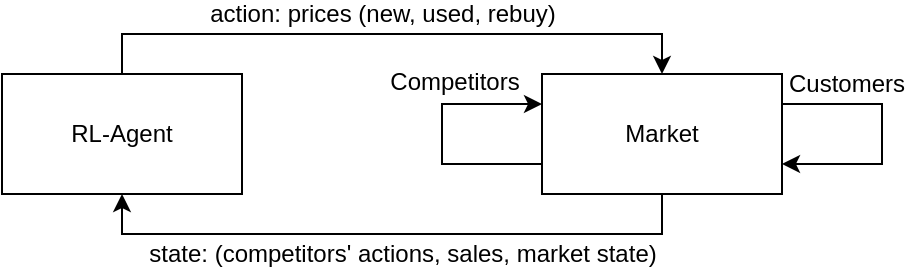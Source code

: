 <mxfile version="12.1.3" type="device" pages="1"><diagram id="XO-nKPHeheKhS2bjR_KM" name="Page-1"><mxGraphModel dx="1408" dy="771" grid="1" gridSize="10" guides="1" tooltips="1" connect="1" arrows="1" fold="1" page="1" pageScale="1" pageWidth="1000" pageHeight="500" math="0" shadow="0"><root><mxCell id="0"/><mxCell id="1" parent="0"/><mxCell id="RlFL9xhXpFc39QPFhBWX-1" style="edgeStyle=orthogonalEdgeStyle;rounded=0;orthogonalLoop=1;jettySize=auto;html=1;entryX=0.5;entryY=1;entryDx=0;entryDy=0;exitX=0.5;exitY=1;exitDx=0;exitDy=0;" parent="1" source="RlFL9xhXpFc39QPFhBWX-7" target="RlFL9xhXpFc39QPFhBWX-10" edge="1"><mxGeometry relative="1" as="geometry"><Array as="points"><mxPoint x="600" y="130"/><mxPoint x="330" y="130"/></Array><mxPoint x="70" y="190" as="sourcePoint"/></mxGeometry></mxCell><mxCell id="RlFL9xhXpFc39QPFhBWX-2" value="state: (competitors' actions, sales, market state)" style="text;html=1;resizable=0;points=[];align=center;verticalAlign=middle;labelBackgroundColor=none;" parent="RlFL9xhXpFc39QPFhBWX-1" vertex="1" connectable="0"><mxGeometry x="-0.159" relative="1" as="geometry"><mxPoint x="-20" y="10" as="offset"/></mxGeometry></mxCell><mxCell id="RlFL9xhXpFc39QPFhBWX-3" style="edgeStyle=orthogonalEdgeStyle;rounded=0;orthogonalLoop=1;jettySize=auto;html=1;exitX=1;exitY=0.25;exitDx=0;exitDy=0;entryX=1;entryY=0.75;entryDx=0;entryDy=0;" parent="1" source="RlFL9xhXpFc39QPFhBWX-7" target="RlFL9xhXpFc39QPFhBWX-7" edge="1"><mxGeometry relative="1" as="geometry"><mxPoint x="160" y="10" as="targetPoint"/><Array as="points"><mxPoint x="710" y="65"/><mxPoint x="710" y="95"/></Array></mxGeometry></mxCell><mxCell id="RlFL9xhXpFc39QPFhBWX-4" value="Customers" style="text;html=1;resizable=0;points=[];align=center;verticalAlign=middle;labelBackgroundColor=none;" parent="RlFL9xhXpFc39QPFhBWX-3" vertex="1" connectable="0"><mxGeometry x="0.067" y="1" relative="1" as="geometry"><mxPoint x="-19" y="-30" as="offset"/></mxGeometry></mxCell><mxCell id="RlFL9xhXpFc39QPFhBWX-11" value="Competitors" style="text;html=1;resizable=0;points=[];align=center;verticalAlign=middle;labelBackgroundColor=none;" parent="RlFL9xhXpFc39QPFhBWX-3" vertex="1" connectable="0"><mxGeometry x="-0.458" y="-1" relative="1" as="geometry"><mxPoint x="-199" y="-12" as="offset"/></mxGeometry></mxCell><mxCell id="RlFL9xhXpFc39QPFhBWX-7" value="Market" style="rounded=0;whiteSpace=wrap;html=1;" parent="1" vertex="1"><mxGeometry x="540" y="50" width="120" height="60" as="geometry"/></mxCell><mxCell id="RlFL9xhXpFc39QPFhBWX-8" style="edgeStyle=orthogonalEdgeStyle;rounded=0;orthogonalLoop=1;jettySize=auto;html=1;exitX=0.5;exitY=0;exitDx=0;exitDy=0;entryX=0.5;entryY=0;entryDx=0;entryDy=0;" parent="1" source="RlFL9xhXpFc39QPFhBWX-10" target="RlFL9xhXpFc39QPFhBWX-7" edge="1"><mxGeometry relative="1" as="geometry"><mxPoint x="60" y="110" as="targetPoint"/><Array as="points"><mxPoint x="330" y="30"/><mxPoint x="600" y="30"/></Array></mxGeometry></mxCell><mxCell id="RlFL9xhXpFc39QPFhBWX-9" value="action: prices (new, used, rebuy)" style="text;html=1;resizable=0;points=[];align=center;verticalAlign=middle;labelBackgroundColor=none;" parent="RlFL9xhXpFc39QPFhBWX-8" vertex="1" connectable="0"><mxGeometry x="-0.061" y="1" relative="1" as="geometry"><mxPoint x="4.5" y="-9" as="offset"/></mxGeometry></mxCell><mxCell id="RlFL9xhXpFc39QPFhBWX-10" value="RL-Agent" style="rounded=0;whiteSpace=wrap;html=1;" parent="1" vertex="1"><mxGeometry x="270" y="50" width="120" height="60" as="geometry"/></mxCell><mxCell id="RlFL9xhXpFc39QPFhBWX-12" style="edgeStyle=orthogonalEdgeStyle;rounded=0;orthogonalLoop=1;jettySize=auto;html=1;exitX=0;exitY=0.75;exitDx=0;exitDy=0;entryX=0;entryY=0.25;entryDx=0;entryDy=0;" parent="1" source="RlFL9xhXpFc39QPFhBWX-7" target="RlFL9xhXpFc39QPFhBWX-7" edge="1"><mxGeometry relative="1" as="geometry"><Array as="points"><mxPoint x="490" y="95"/><mxPoint x="490" y="65"/></Array></mxGeometry></mxCell></root></mxGraphModel></diagram></mxfile>